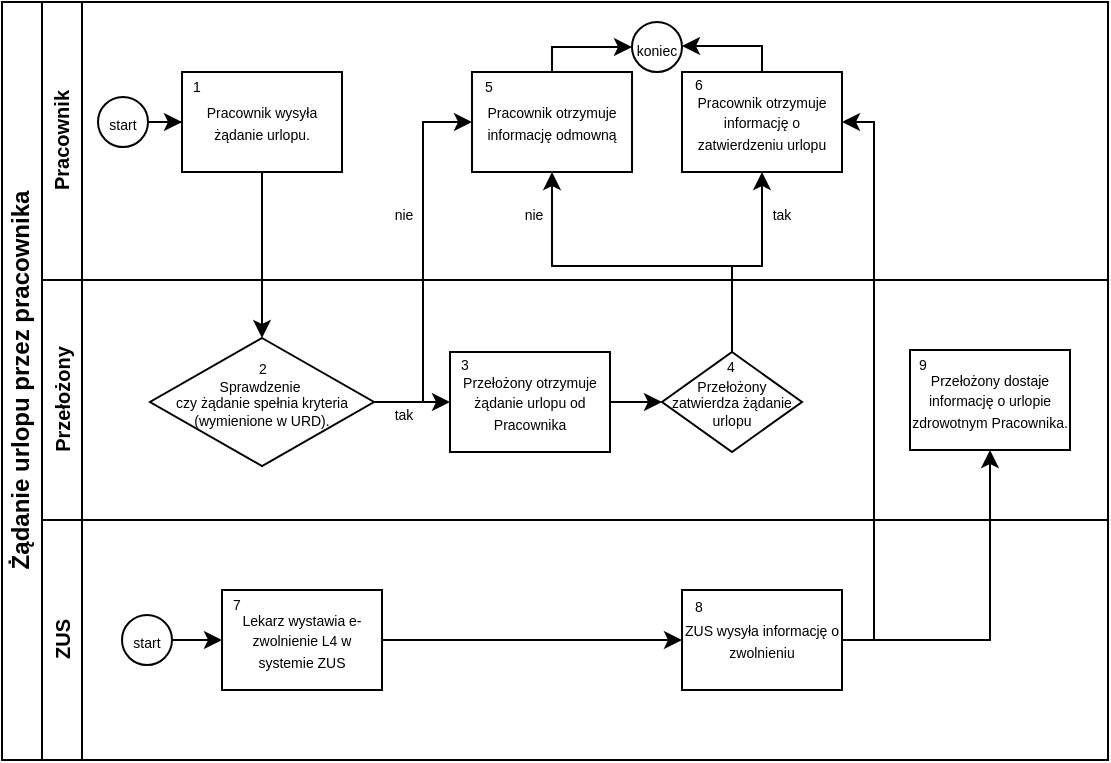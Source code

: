 <mxfile version="22.1.4" type="github">
  <diagram id="prtHgNgQTEPvFCAcTncT" name="Page-1">
    <mxGraphModel dx="823" dy="494" grid="0" gridSize="10" guides="1" tooltips="1" connect="1" arrows="1" fold="1" page="1" pageScale="1" pageWidth="827" pageHeight="1169" math="0" shadow="0">
      <root>
        <mxCell id="0" />
        <mxCell id="1" parent="0" />
        <mxCell id="dNxyNK7c78bLwvsdeMH5-19" value="Żądanie urlopu przez pracownika" style="swimlane;html=1;childLayout=stackLayout;resizeParent=1;resizeParentMax=0;horizontal=0;startSize=20;horizontalStack=0;" parent="1" vertex="1">
          <mxGeometry x="120" y="100" width="553" height="379" as="geometry">
            <mxRectangle x="120" y="100" width="40" height="220" as="alternateBounds" />
          </mxGeometry>
        </mxCell>
        <mxCell id="dNxyNK7c78bLwvsdeMH5-20" value="&lt;font style=&quot;font-size: 10px;&quot;&gt;Pracownik&lt;/font&gt;" style="swimlane;html=1;startSize=20;horizontal=0;" parent="dNxyNK7c78bLwvsdeMH5-19" vertex="1">
          <mxGeometry x="20" width="533" height="139" as="geometry">
            <mxRectangle x="20" width="470" height="30" as="alternateBounds" />
          </mxGeometry>
        </mxCell>
        <mxCell id="dNxyNK7c78bLwvsdeMH5-25" value="" style="edgeStyle=orthogonalEdgeStyle;rounded=0;orthogonalLoop=1;jettySize=auto;html=1;exitX=1;exitY=0.5;exitDx=0;exitDy=0;" parent="dNxyNK7c78bLwvsdeMH5-20" source="ZThIMkJDmoVl9AB06wh5-8" target="dNxyNK7c78bLwvsdeMH5-24" edge="1">
          <mxGeometry relative="1" as="geometry">
            <mxPoint x="60" y="70" as="sourcePoint" />
          </mxGeometry>
        </mxCell>
        <mxCell id="ZThIMkJDmoVl9AB06wh5-11" style="edgeStyle=orthogonalEdgeStyle;rounded=0;orthogonalLoop=1;jettySize=auto;html=1;exitX=0.5;exitY=0;exitDx=0;exitDy=0;" edge="1" parent="dNxyNK7c78bLwvsdeMH5-20" source="ZThIMkJDmoVl9AB06wh5-4" target="ZThIMkJDmoVl9AB06wh5-10">
          <mxGeometry relative="1" as="geometry">
            <Array as="points">
              <mxPoint x="360" y="22" />
            </Array>
          </mxGeometry>
        </mxCell>
        <mxCell id="ZThIMkJDmoVl9AB06wh5-4" value="&lt;p style=&quot;line-height: 70%;&quot;&gt;&lt;font style=&quot;font-size: 7px;&quot;&gt;Pracownik otrzymuje informację o zatwierdzeniu urlopu&lt;/font&gt;&lt;/p&gt;" style="rounded=0;whiteSpace=wrap;html=1;fontFamily=Helvetica;fontSize=12;fontColor=#000000;align=center;" vertex="1" parent="dNxyNK7c78bLwvsdeMH5-20">
          <mxGeometry x="320" y="35" width="80" height="50" as="geometry" />
        </mxCell>
        <mxCell id="ZThIMkJDmoVl9AB06wh5-8" value="&lt;p style=&quot;line-height: 0%;&quot;&gt;&lt;font style=&quot;font-size: 7px;&quot;&gt;s&lt;/font&gt;&lt;font style=&quot;font-size: 7px;&quot;&gt;t&lt;/font&gt;&lt;font style=&quot;font-size: 7px;&quot;&gt;a&lt;/font&gt;&lt;font style=&quot;font-size: 7px;&quot;&gt;rt&lt;/font&gt;&lt;/p&gt;" style="ellipse;whiteSpace=wrap;html=1;aspect=fixed;" vertex="1" parent="dNxyNK7c78bLwvsdeMH5-20">
          <mxGeometry x="28" y="47.5" width="25" height="25" as="geometry" />
        </mxCell>
        <mxCell id="ZThIMkJDmoVl9AB06wh5-10" value="&lt;p style=&quot;line-height: 0%;&quot;&gt;&lt;span style=&quot;font-size: 7px;&quot;&gt;koniec&lt;/span&gt;&lt;/p&gt;" style="ellipse;whiteSpace=wrap;html=1;aspect=fixed;" vertex="1" parent="dNxyNK7c78bLwvsdeMH5-20">
          <mxGeometry x="295" y="10" width="25" height="25" as="geometry" />
        </mxCell>
        <mxCell id="ZThIMkJDmoVl9AB06wh5-21" style="edgeStyle=orthogonalEdgeStyle;rounded=0;orthogonalLoop=1;jettySize=auto;html=1;exitX=0.5;exitY=0;exitDx=0;exitDy=0;entryX=0;entryY=0.5;entryDx=0;entryDy=0;" edge="1" parent="dNxyNK7c78bLwvsdeMH5-20" source="ZThIMkJDmoVl9AB06wh5-7" target="ZThIMkJDmoVl9AB06wh5-10">
          <mxGeometry relative="1" as="geometry">
            <mxPoint x="260" y="10" as="targetPoint" />
            <Array as="points">
              <mxPoint x="255" y="23" />
            </Array>
          </mxGeometry>
        </mxCell>
        <mxCell id="ZThIMkJDmoVl9AB06wh5-7" value="&lt;p style=&quot;line-height: 70%;&quot;&gt;&lt;font style=&quot;font-size: 7px;&quot;&gt;Pracownik otrzymuje informację odmowną&lt;/font&gt;&lt;/p&gt;" style="rounded=0;whiteSpace=wrap;html=1;fontFamily=Helvetica;fontSize=12;fontColor=#000000;align=center;" vertex="1" parent="dNxyNK7c78bLwvsdeMH5-20">
          <mxGeometry x="215" y="35" width="80" height="50" as="geometry" />
        </mxCell>
        <mxCell id="ZThIMkJDmoVl9AB06wh5-26" value="" style="group" vertex="1" connectable="0" parent="dNxyNK7c78bLwvsdeMH5-20">
          <mxGeometry x="65" y="31" width="85" height="54" as="geometry" />
        </mxCell>
        <mxCell id="dNxyNK7c78bLwvsdeMH5-24" value="&lt;p style=&quot;line-height: 70%;&quot;&gt;&lt;font style=&quot;font-size: 7px;&quot;&gt;Pracownik wysyła żądanie urlopu.&lt;/font&gt;&lt;/p&gt;" style="rounded=0;whiteSpace=wrap;html=1;fontFamily=Helvetica;fontSize=12;fontColor=#000000;align=center;" parent="ZThIMkJDmoVl9AB06wh5-26" vertex="1">
          <mxGeometry x="5" y="4" width="80" height="50" as="geometry" />
        </mxCell>
        <mxCell id="ZThIMkJDmoVl9AB06wh5-25" value="&lt;font style=&quot;font-size: 7px;&quot;&gt;1&lt;/font&gt;" style="text;html=1;strokeColor=none;fillColor=none;align=center;verticalAlign=middle;whiteSpace=wrap;rounded=0;" vertex="1" parent="ZThIMkJDmoVl9AB06wh5-26">
          <mxGeometry width="25" height="20" as="geometry" />
        </mxCell>
        <mxCell id="ZThIMkJDmoVl9AB06wh5-29" value="&lt;font style=&quot;font-size: 7px;&quot;&gt;5&lt;br&gt;&lt;/font&gt;" style="text;html=1;strokeColor=none;fillColor=none;align=center;verticalAlign=middle;whiteSpace=wrap;rounded=0;" vertex="1" parent="dNxyNK7c78bLwvsdeMH5-20">
          <mxGeometry x="211" y="31" width="25" height="20" as="geometry" />
        </mxCell>
        <mxCell id="ZThIMkJDmoVl9AB06wh5-30" value="&lt;font style=&quot;font-size: 7px;&quot;&gt;6&lt;br&gt;&lt;/font&gt;" style="text;html=1;strokeColor=none;fillColor=none;align=center;verticalAlign=middle;whiteSpace=wrap;rounded=0;" vertex="1" parent="dNxyNK7c78bLwvsdeMH5-20">
          <mxGeometry x="316" y="30" width="25" height="20" as="geometry" />
        </mxCell>
        <mxCell id="ZThIMkJDmoVl9AB06wh5-18" value="&lt;font style=&quot;font-size: 7px;&quot;&gt;tak&lt;/font&gt;" style="text;html=1;strokeColor=none;fillColor=none;align=center;verticalAlign=middle;whiteSpace=wrap;rounded=0;" vertex="1" parent="dNxyNK7c78bLwvsdeMH5-20">
          <mxGeometry x="355" y="97" width="30" height="15" as="geometry" />
        </mxCell>
        <mxCell id="ZThIMkJDmoVl9AB06wh5-13" value="&lt;font style=&quot;font-size: 7px;&quot;&gt;nie&lt;/font&gt;" style="text;html=1;strokeColor=none;fillColor=none;align=center;verticalAlign=middle;whiteSpace=wrap;rounded=0;" vertex="1" parent="dNxyNK7c78bLwvsdeMH5-20">
          <mxGeometry x="231" y="97" width="30" height="15" as="geometry" />
        </mxCell>
        <mxCell id="ZThIMkJDmoVl9AB06wh5-43" value="&lt;font style=&quot;font-size: 7px;&quot;&gt;nie&lt;/font&gt;" style="text;html=1;strokeColor=none;fillColor=none;align=center;verticalAlign=middle;whiteSpace=wrap;rounded=0;" vertex="1" parent="dNxyNK7c78bLwvsdeMH5-20">
          <mxGeometry x="166" y="97" width="30" height="15" as="geometry" />
        </mxCell>
        <mxCell id="dNxyNK7c78bLwvsdeMH5-21" value="&lt;font style=&quot;font-size: 10px;&quot;&gt;Przełożony&lt;/font&gt;" style="swimlane;html=1;startSize=20;horizontal=0;" parent="dNxyNK7c78bLwvsdeMH5-19" vertex="1">
          <mxGeometry x="20" y="139" width="533" height="120" as="geometry" />
        </mxCell>
        <mxCell id="dNxyNK7c78bLwvsdeMH5-29" value="" style="edgeStyle=orthogonalEdgeStyle;rounded=0;orthogonalLoop=1;jettySize=auto;html=1;endArrow=classic;endFill=1;" parent="dNxyNK7c78bLwvsdeMH5-21" source="ZThIMkJDmoVl9AB06wh5-1" target="dNxyNK7c78bLwvsdeMH5-28" edge="1">
          <mxGeometry relative="1" as="geometry">
            <mxPoint x="250" y="61" as="sourcePoint" />
          </mxGeometry>
        </mxCell>
        <mxCell id="dNxyNK7c78bLwvsdeMH5-28" value="&lt;p style=&quot;line-height: 60%;&quot;&gt;&lt;font style=&quot;font-size: 7px;&quot;&gt;Przełożony zatwierdza żądanie urlopu&lt;/font&gt;&lt;/p&gt;" style="rhombus;whiteSpace=wrap;html=1;fontFamily=Helvetica;fontSize=12;fontColor=#000000;align=center;perimeterSpacing=0;rounded=0;" parent="dNxyNK7c78bLwvsdeMH5-21" vertex="1">
          <mxGeometry x="310" y="36" width="70" height="50" as="geometry" />
        </mxCell>
        <mxCell id="ZThIMkJDmoVl9AB06wh5-1" value="&lt;p style=&quot;line-height: 70%;&quot;&gt;&lt;font style=&quot;font-size: 7px;&quot;&gt;Przełożony otrzymuje żądanie urlopu od Pracownika&lt;/font&gt;&lt;/p&gt;" style="rounded=0;whiteSpace=wrap;html=1;fontFamily=Helvetica;fontSize=12;fontColor=#000000;align=center;" vertex="1" parent="dNxyNK7c78bLwvsdeMH5-21">
          <mxGeometry x="204" y="36" width="80" height="50" as="geometry" />
        </mxCell>
        <mxCell id="ZThIMkJDmoVl9AB06wh5-27" value="&lt;font style=&quot;font-size: 7px;&quot;&gt;3&lt;/font&gt;" style="text;html=1;strokeColor=none;fillColor=none;align=center;verticalAlign=middle;whiteSpace=wrap;rounded=0;" vertex="1" parent="dNxyNK7c78bLwvsdeMH5-21">
          <mxGeometry x="199" y="31" width="25" height="20" as="geometry" />
        </mxCell>
        <mxCell id="ZThIMkJDmoVl9AB06wh5-28" value="&lt;font style=&quot;font-size: 7px;&quot;&gt;4&lt;/font&gt;" style="text;html=1;strokeColor=none;fillColor=none;align=center;verticalAlign=middle;whiteSpace=wrap;rounded=0;" vertex="1" parent="dNxyNK7c78bLwvsdeMH5-21">
          <mxGeometry x="331.5" y="32" width="25" height="20" as="geometry" />
        </mxCell>
        <mxCell id="ZThIMkJDmoVl9AB06wh5-39" value="" style="edgeStyle=orthogonalEdgeStyle;rounded=0;orthogonalLoop=1;jettySize=auto;html=1;entryX=0;entryY=0.5;entryDx=0;entryDy=0;" edge="1" parent="dNxyNK7c78bLwvsdeMH5-21" source="ZThIMkJDmoVl9AB06wh5-38" target="ZThIMkJDmoVl9AB06wh5-1">
          <mxGeometry relative="1" as="geometry" />
        </mxCell>
        <mxCell id="ZThIMkJDmoVl9AB06wh5-38" value="&lt;p style=&quot;line-height: 60%;&quot;&gt;&lt;span style=&quot;font-size: 7px; background-color: initial;&quot;&gt;Sprawdzenie&amp;nbsp;&lt;br&gt;&lt;/span&gt;&lt;span style=&quot;background-color: initial; font-size: 7px;&quot;&gt;czy żądanie spełnia kryteria (wymienione w URD).&lt;/span&gt;&lt;/p&gt;" style="rhombus;whiteSpace=wrap;html=1;fontFamily=Helvetica;fontSize=12;fontColor=#000000;align=center;perimeterSpacing=0;rounded=0;" vertex="1" parent="dNxyNK7c78bLwvsdeMH5-21">
          <mxGeometry x="54" y="29" width="112" height="64" as="geometry" />
        </mxCell>
        <mxCell id="ZThIMkJDmoVl9AB06wh5-42" value="&lt;font style=&quot;font-size: 7px;&quot;&gt;tak&lt;/font&gt;" style="text;html=1;strokeColor=none;fillColor=none;align=center;verticalAlign=middle;whiteSpace=wrap;rounded=0;" vertex="1" parent="dNxyNK7c78bLwvsdeMH5-21">
          <mxGeometry x="166" y="58" width="30" height="15" as="geometry" />
        </mxCell>
        <mxCell id="ZThIMkJDmoVl9AB06wh5-54" value="&lt;p style=&quot;line-height: 70%;&quot;&gt;&lt;font style=&quot;font-size: 7px;&quot;&gt;Przełożony dostaje informację o urlopie zdrowotnym Pracownika.&lt;/font&gt;&lt;/p&gt;" style="rounded=0;whiteSpace=wrap;html=1;fontFamily=Helvetica;fontSize=12;fontColor=#000000;align=center;" vertex="1" parent="dNxyNK7c78bLwvsdeMH5-21">
          <mxGeometry x="434" y="35" width="80" height="50" as="geometry" />
        </mxCell>
        <mxCell id="ZThIMkJDmoVl9AB06wh5-57" value="&lt;font style=&quot;font-size: 7px;&quot;&gt;9&lt;br&gt;&lt;/font&gt;" style="text;html=1;strokeColor=none;fillColor=none;align=center;verticalAlign=middle;whiteSpace=wrap;rounded=0;" vertex="1" parent="dNxyNK7c78bLwvsdeMH5-21">
          <mxGeometry x="428" y="31" width="25" height="20" as="geometry" />
        </mxCell>
        <mxCell id="dNxyNK7c78bLwvsdeMH5-22" value="&lt;font style=&quot;font-size: 10px;&quot;&gt;ZUS&lt;/font&gt;" style="swimlane;html=1;startSize=20;horizontal=0;shadow=0;rounded=0;swimlaneLine=1;" parent="dNxyNK7c78bLwvsdeMH5-19" vertex="1">
          <mxGeometry x="20" y="259" width="533" height="120" as="geometry" />
        </mxCell>
        <mxCell id="dNxyNK7c78bLwvsdeMH5-37" value="" style="edgeStyle=orthogonalEdgeStyle;rounded=0;orthogonalLoop=1;jettySize=auto;html=1;endArrow=classic;endFill=1;exitX=1;exitY=0.5;exitDx=0;exitDy=0;" parent="dNxyNK7c78bLwvsdeMH5-22" source="ZThIMkJDmoVl9AB06wh5-19" target="ZThIMkJDmoVl9AB06wh5-20" edge="1">
          <mxGeometry relative="1" as="geometry">
            <mxPoint x="240" y="50" as="sourcePoint" />
            <mxPoint x="360" y="50" as="targetPoint" />
          </mxGeometry>
        </mxCell>
        <mxCell id="ZThIMkJDmoVl9AB06wh5-19" value="&lt;p style=&quot;line-height: 70%;&quot;&gt;&lt;font style=&quot;font-size: 7px;&quot;&gt;Lekarz wystawia e-zwolnienie L4 w systemie ZUS&lt;/font&gt;&lt;/p&gt;" style="rounded=0;whiteSpace=wrap;html=1;fontFamily=Helvetica;fontSize=12;fontColor=#000000;align=center;" vertex="1" parent="dNxyNK7c78bLwvsdeMH5-22">
          <mxGeometry x="90" y="35" width="80" height="50" as="geometry" />
        </mxCell>
        <mxCell id="ZThIMkJDmoVl9AB06wh5-20" value="&lt;p style=&quot;line-height: 70%;&quot;&gt;&lt;span style=&quot;font-size: 7px;&quot;&gt;ZUS wysyła informację o zwolnieniu&lt;/span&gt;&lt;/p&gt;" style="rounded=0;whiteSpace=wrap;html=1;fontFamily=Helvetica;fontSize=12;fontColor=#000000;align=center;" vertex="1" parent="dNxyNK7c78bLwvsdeMH5-22">
          <mxGeometry x="320" y="35" width="80" height="50" as="geometry" />
        </mxCell>
        <mxCell id="ZThIMkJDmoVl9AB06wh5-24" style="edgeStyle=orthogonalEdgeStyle;rounded=0;orthogonalLoop=1;jettySize=auto;html=1;entryX=0;entryY=0.5;entryDx=0;entryDy=0;" edge="1" parent="dNxyNK7c78bLwvsdeMH5-22" source="ZThIMkJDmoVl9AB06wh5-23" target="ZThIMkJDmoVl9AB06wh5-19">
          <mxGeometry relative="1" as="geometry" />
        </mxCell>
        <mxCell id="ZThIMkJDmoVl9AB06wh5-23" value="&lt;p style=&quot;line-height: 0%;&quot;&gt;&lt;font style=&quot;font-size: 7px;&quot;&gt;s&lt;/font&gt;&lt;font style=&quot;font-size: 7px;&quot;&gt;t&lt;/font&gt;&lt;font style=&quot;font-size: 7px;&quot;&gt;a&lt;/font&gt;&lt;font style=&quot;font-size: 7px;&quot;&gt;rt&lt;/font&gt;&lt;/p&gt;" style="ellipse;whiteSpace=wrap;html=1;aspect=fixed;" vertex="1" parent="dNxyNK7c78bLwvsdeMH5-22">
          <mxGeometry x="40" y="47.5" width="25" height="25" as="geometry" />
        </mxCell>
        <mxCell id="ZThIMkJDmoVl9AB06wh5-31" value="&lt;font style=&quot;font-size: 7px;&quot;&gt;7&lt;br&gt;&lt;/font&gt;" style="text;html=1;strokeColor=none;fillColor=none;align=center;verticalAlign=middle;whiteSpace=wrap;rounded=0;" vertex="1" parent="dNxyNK7c78bLwvsdeMH5-22">
          <mxGeometry x="85" y="30.5" width="25" height="20" as="geometry" />
        </mxCell>
        <mxCell id="ZThIMkJDmoVl9AB06wh5-32" value="&lt;font style=&quot;font-size: 7px;&quot;&gt;8&lt;br&gt;&lt;/font&gt;" style="text;html=1;strokeColor=none;fillColor=none;align=center;verticalAlign=middle;whiteSpace=wrap;rounded=0;" vertex="1" parent="dNxyNK7c78bLwvsdeMH5-22">
          <mxGeometry x="316" y="31.5" width="25" height="20" as="geometry" />
        </mxCell>
        <mxCell id="ZThIMkJDmoVl9AB06wh5-6" value="" style="edgeStyle=orthogonalEdgeStyle;rounded=0;orthogonalLoop=1;jettySize=auto;html=1;" edge="1" parent="dNxyNK7c78bLwvsdeMH5-19" source="dNxyNK7c78bLwvsdeMH5-28" target="ZThIMkJDmoVl9AB06wh5-4">
          <mxGeometry relative="1" as="geometry">
            <Array as="points">
              <mxPoint x="365" y="132" />
              <mxPoint x="380" y="132" />
            </Array>
          </mxGeometry>
        </mxCell>
        <mxCell id="ZThIMkJDmoVl9AB06wh5-12" style="edgeStyle=orthogonalEdgeStyle;rounded=0;orthogonalLoop=1;jettySize=auto;html=1;entryX=0.5;entryY=1;entryDx=0;entryDy=0;" edge="1" parent="dNxyNK7c78bLwvsdeMH5-19" source="dNxyNK7c78bLwvsdeMH5-28" target="ZThIMkJDmoVl9AB06wh5-7">
          <mxGeometry relative="1" as="geometry">
            <Array as="points">
              <mxPoint x="365" y="132" />
              <mxPoint x="275" y="132" />
            </Array>
          </mxGeometry>
        </mxCell>
        <mxCell id="ZThIMkJDmoVl9AB06wh5-22" style="edgeStyle=orthogonalEdgeStyle;rounded=0;orthogonalLoop=1;jettySize=auto;html=1;entryX=1;entryY=0.5;entryDx=0;entryDy=0;" edge="1" parent="dNxyNK7c78bLwvsdeMH5-19" source="ZThIMkJDmoVl9AB06wh5-20" target="ZThIMkJDmoVl9AB06wh5-4">
          <mxGeometry relative="1" as="geometry">
            <Array as="points">
              <mxPoint x="436" y="319" />
              <mxPoint x="436" y="60" />
            </Array>
          </mxGeometry>
        </mxCell>
        <mxCell id="ZThIMkJDmoVl9AB06wh5-40" style="edgeStyle=orthogonalEdgeStyle;rounded=0;orthogonalLoop=1;jettySize=auto;html=1;entryX=0;entryY=0.5;entryDx=0;entryDy=0;" edge="1" parent="dNxyNK7c78bLwvsdeMH5-19" source="ZThIMkJDmoVl9AB06wh5-38" target="ZThIMkJDmoVl9AB06wh5-7">
          <mxGeometry relative="1" as="geometry" />
        </mxCell>
        <mxCell id="ZThIMkJDmoVl9AB06wh5-3" value="" style="edgeStyle=orthogonalEdgeStyle;rounded=0;orthogonalLoop=1;jettySize=auto;html=1;entryX=0.5;entryY=0;entryDx=0;entryDy=0;" edge="1" parent="dNxyNK7c78bLwvsdeMH5-19" source="dNxyNK7c78bLwvsdeMH5-24" target="ZThIMkJDmoVl9AB06wh5-38">
          <mxGeometry relative="1" as="geometry">
            <mxPoint x="130" y="174" as="targetPoint" />
          </mxGeometry>
        </mxCell>
        <mxCell id="ZThIMkJDmoVl9AB06wh5-55" style="edgeStyle=orthogonalEdgeStyle;rounded=0;orthogonalLoop=1;jettySize=auto;html=1;entryX=0.5;entryY=1;entryDx=0;entryDy=0;" edge="1" parent="dNxyNK7c78bLwvsdeMH5-19" source="ZThIMkJDmoVl9AB06wh5-20" target="ZThIMkJDmoVl9AB06wh5-54">
          <mxGeometry relative="1" as="geometry">
            <Array as="points">
              <mxPoint x="494" y="319" />
            </Array>
          </mxGeometry>
        </mxCell>
        <mxCell id="ZThIMkJDmoVl9AB06wh5-41" value="&lt;font style=&quot;font-size: 7px;&quot;&gt;2&lt;/font&gt;" style="text;html=1;strokeColor=none;fillColor=none;align=center;verticalAlign=middle;whiteSpace=wrap;rounded=0;" vertex="1" parent="1">
          <mxGeometry x="238" y="272" width="25" height="20" as="geometry" />
        </mxCell>
      </root>
    </mxGraphModel>
  </diagram>
</mxfile>

